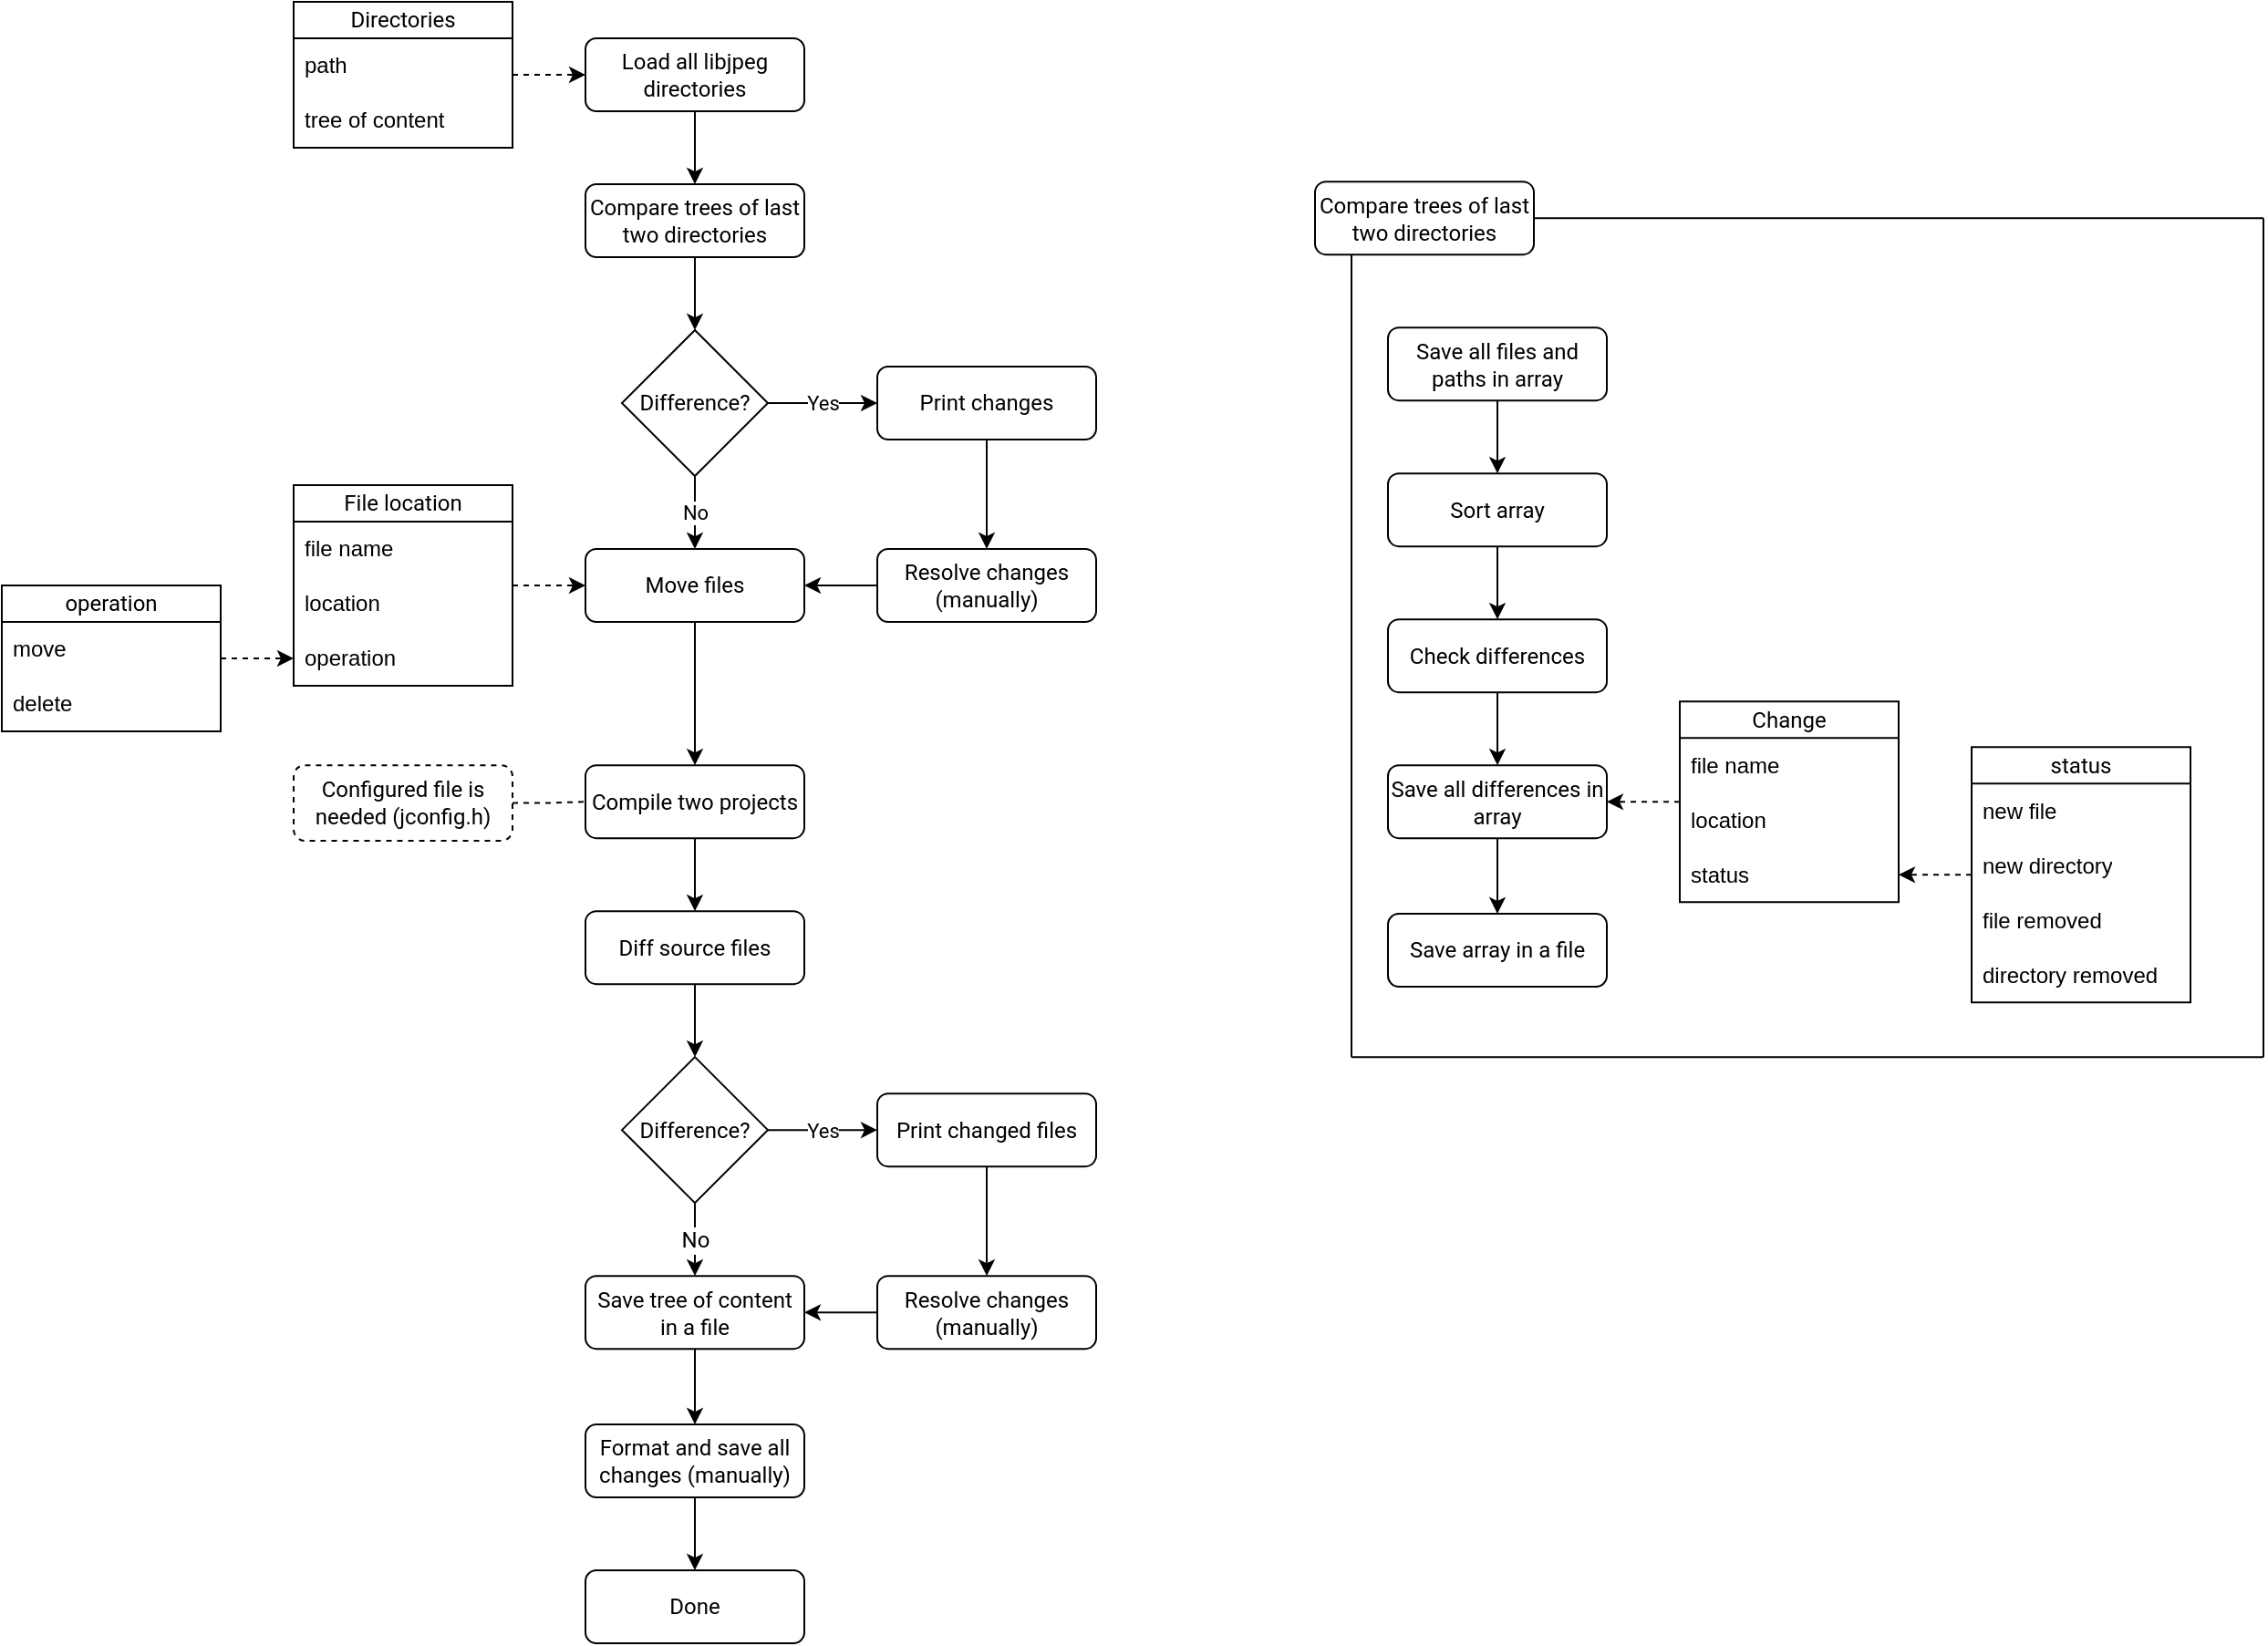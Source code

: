 <mxfile version="24.6.4" type="github">
  <diagram name="Page-1" id="9GNOP1papJ0DBAOT-mjX">
    <mxGraphModel dx="2876" dy="1114" grid="1" gridSize="10" guides="1" tooltips="1" connect="1" arrows="1" fold="1" page="1" pageScale="1" pageWidth="827" pageHeight="1169" math="0" shadow="0">
      <root>
        <mxCell id="0" />
        <mxCell id="1" parent="0" />
        <mxCell id="f2yBBCpayn5oFeo3ENTH-11" style="edgeStyle=orthogonalEdgeStyle;rounded=0;orthogonalLoop=1;jettySize=auto;html=1;entryX=0.5;entryY=0;entryDx=0;entryDy=0;fontFamily=Roboto;fontSource=https%3A%2F%2Ffonts.googleapis.com%2Fcss%3Ffamily%3DRoboto;" edge="1" parent="1" source="f2yBBCpayn5oFeo3ENTH-1" target="f2yBBCpayn5oFeo3ENTH-10">
          <mxGeometry relative="1" as="geometry" />
        </mxCell>
        <mxCell id="f2yBBCpayn5oFeo3ENTH-1" value="Load all libjpeg directories" style="rounded=1;whiteSpace=wrap;html=1;fontFamily=Roboto;fontSource=https%3A%2F%2Ffonts.googleapis.com%2Fcss%3Ffamily%3DRoboto;" vertex="1" parent="1">
          <mxGeometry x="280" y="160" width="120" height="40" as="geometry" />
        </mxCell>
        <mxCell id="f2yBBCpayn5oFeo3ENTH-9" style="edgeStyle=orthogonalEdgeStyle;rounded=0;orthogonalLoop=1;jettySize=auto;html=1;entryX=0;entryY=0.5;entryDx=0;entryDy=0;dashed=1;fontFamily=Roboto;fontSource=https%3A%2F%2Ffonts.googleapis.com%2Fcss%3Ffamily%3DRoboto;" edge="1" parent="1" source="f2yBBCpayn5oFeo3ENTH-2" target="f2yBBCpayn5oFeo3ENTH-1">
          <mxGeometry relative="1" as="geometry" />
        </mxCell>
        <mxCell id="f2yBBCpayn5oFeo3ENTH-2" value="Directories" style="swimlane;fontStyle=0;childLayout=stackLayout;horizontal=1;startSize=20;horizontalStack=0;resizeParent=1;resizeParentMax=0;resizeLast=0;collapsible=1;marginBottom=0;whiteSpace=wrap;html=1;fontFamily=Roboto;fontSource=https%3A%2F%2Ffonts.googleapis.com%2Fcss%3Ffamily%3DRoboto;" vertex="1" parent="1">
          <mxGeometry x="120" y="140" width="120" height="80" as="geometry" />
        </mxCell>
        <mxCell id="f2yBBCpayn5oFeo3ENTH-3" value="path" style="text;strokeColor=none;fillColor=none;align=left;verticalAlign=middle;spacingLeft=4;spacingRight=4;overflow=hidden;points=[[0,0.5],[1,0.5]];portConstraint=eastwest;rotatable=0;whiteSpace=wrap;html=1;" vertex="1" parent="f2yBBCpayn5oFeo3ENTH-2">
          <mxGeometry y="20" width="120" height="30" as="geometry" />
        </mxCell>
        <mxCell id="f2yBBCpayn5oFeo3ENTH-8" value="tree of content" style="text;strokeColor=none;fillColor=none;align=left;verticalAlign=middle;spacingLeft=4;spacingRight=4;overflow=hidden;points=[[0,0.5],[1,0.5]];portConstraint=eastwest;rotatable=0;whiteSpace=wrap;html=1;" vertex="1" parent="f2yBBCpayn5oFeo3ENTH-2">
          <mxGeometry y="50" width="120" height="30" as="geometry" />
        </mxCell>
        <mxCell id="f2yBBCpayn5oFeo3ENTH-13" style="edgeStyle=orthogonalEdgeStyle;rounded=0;orthogonalLoop=1;jettySize=auto;html=1;entryX=0.5;entryY=0;entryDx=0;entryDy=0;fontFamily=Roboto;fontSource=https%3A%2F%2Ffonts.googleapis.com%2Fcss%3Ffamily%3DRoboto;" edge="1" parent="1" source="f2yBBCpayn5oFeo3ENTH-10" target="f2yBBCpayn5oFeo3ENTH-12">
          <mxGeometry relative="1" as="geometry" />
        </mxCell>
        <mxCell id="f2yBBCpayn5oFeo3ENTH-10" value="Compare trees of last two directories" style="rounded=1;whiteSpace=wrap;html=1;fontFamily=Roboto;fontSource=https%3A%2F%2Ffonts.googleapis.com%2Fcss%3Ffamily%3DRoboto;" vertex="1" parent="1">
          <mxGeometry x="280" y="240" width="120" height="40" as="geometry" />
        </mxCell>
        <mxCell id="f2yBBCpayn5oFeo3ENTH-15" value="Yes" style="edgeStyle=orthogonalEdgeStyle;rounded=0;orthogonalLoop=1;jettySize=auto;html=1;entryX=0;entryY=0.5;entryDx=0;entryDy=0;fontFamily=Roboto;fontSource=https%3A%2F%2Ffonts.googleapis.com%2Fcss%3Ffamily%3DRoboto;" edge="1" parent="1" source="f2yBBCpayn5oFeo3ENTH-12" target="f2yBBCpayn5oFeo3ENTH-14">
          <mxGeometry relative="1" as="geometry" />
        </mxCell>
        <mxCell id="f2yBBCpayn5oFeo3ENTH-17" value="No" style="edgeStyle=orthogonalEdgeStyle;rounded=0;orthogonalLoop=1;jettySize=auto;html=1;entryX=0.5;entryY=0;entryDx=0;entryDy=0;fontFamily=Roboto;fontSource=https%3A%2F%2Ffonts.googleapis.com%2Fcss%3Ffamily%3DRoboto;" edge="1" parent="1" source="f2yBBCpayn5oFeo3ENTH-12" target="f2yBBCpayn5oFeo3ENTH-16">
          <mxGeometry relative="1" as="geometry" />
        </mxCell>
        <mxCell id="f2yBBCpayn5oFeo3ENTH-12" value="Difference?" style="rhombus;whiteSpace=wrap;html=1;fontFamily=Roboto;fontSource=https%3A%2F%2Ffonts.googleapis.com%2Fcss%3Ffamily%3DRoboto;" vertex="1" parent="1">
          <mxGeometry x="300" y="320" width="80" height="80" as="geometry" />
        </mxCell>
        <mxCell id="f2yBBCpayn5oFeo3ENTH-32" style="edgeStyle=orthogonalEdgeStyle;rounded=0;orthogonalLoop=1;jettySize=auto;html=1;entryX=0.5;entryY=0;entryDx=0;entryDy=0;fontFamily=Roboto;fontSource=https%3A%2F%2Ffonts.googleapis.com%2Fcss%3Ffamily%3DRoboto;fontSize=12;fontColor=default;" edge="1" parent="1" source="f2yBBCpayn5oFeo3ENTH-14" target="f2yBBCpayn5oFeo3ENTH-31">
          <mxGeometry relative="1" as="geometry" />
        </mxCell>
        <mxCell id="f2yBBCpayn5oFeo3ENTH-14" value="Print changes" style="rounded=1;whiteSpace=wrap;html=1;fontFamily=Roboto;fontSource=https%3A%2F%2Ffonts.googleapis.com%2Fcss%3Ffamily%3DRoboto;" vertex="1" parent="1">
          <mxGeometry x="440" y="340" width="120" height="40" as="geometry" />
        </mxCell>
        <mxCell id="f2yBBCpayn5oFeo3ENTH-75" style="edgeStyle=orthogonalEdgeStyle;rounded=0;orthogonalLoop=1;jettySize=auto;html=1;entryX=0.5;entryY=0;entryDx=0;entryDy=0;fontFamily=Roboto;fontSource=https%3A%2F%2Ffonts.googleapis.com%2Fcss%3Ffamily%3DRoboto;fontSize=12;fontColor=default;" edge="1" parent="1" source="f2yBBCpayn5oFeo3ENTH-16" target="f2yBBCpayn5oFeo3ENTH-74">
          <mxGeometry relative="1" as="geometry" />
        </mxCell>
        <mxCell id="f2yBBCpayn5oFeo3ENTH-16" value="Move files" style="rounded=1;whiteSpace=wrap;html=1;fontFamily=Roboto;fontSource=https%3A%2F%2Ffonts.googleapis.com%2Fcss%3Ffamily%3DRoboto;" vertex="1" parent="1">
          <mxGeometry x="280" y="440" width="120" height="40" as="geometry" />
        </mxCell>
        <mxCell id="f2yBBCpayn5oFeo3ENTH-22" style="edgeStyle=orthogonalEdgeStyle;rounded=0;orthogonalLoop=1;jettySize=auto;html=1;entryX=0;entryY=0.5;entryDx=0;entryDy=0;dashed=1;fontFamily=Roboto;fontSource=https%3A%2F%2Ffonts.googleapis.com%2Fcss%3Ffamily%3DRoboto;" edge="1" parent="1" source="f2yBBCpayn5oFeo3ENTH-18" target="f2yBBCpayn5oFeo3ENTH-16">
          <mxGeometry relative="1" as="geometry" />
        </mxCell>
        <mxCell id="f2yBBCpayn5oFeo3ENTH-18" value="File location" style="swimlane;fontStyle=0;childLayout=stackLayout;horizontal=1;startSize=20;horizontalStack=0;resizeParent=1;resizeParentMax=0;resizeLast=0;collapsible=1;marginBottom=0;whiteSpace=wrap;html=1;fontFamily=Roboto;fontSource=https%3A%2F%2Ffonts.googleapis.com%2Fcss%3Ffamily%3DRoboto;" vertex="1" parent="1">
          <mxGeometry x="120" y="405" width="120" height="110" as="geometry" />
        </mxCell>
        <mxCell id="f2yBBCpayn5oFeo3ENTH-19" value="file name" style="text;strokeColor=none;fillColor=none;align=left;verticalAlign=middle;spacingLeft=4;spacingRight=4;overflow=hidden;points=[[0,0.5],[1,0.5]];portConstraint=eastwest;rotatable=0;whiteSpace=wrap;html=1;" vertex="1" parent="f2yBBCpayn5oFeo3ENTH-18">
          <mxGeometry y="20" width="120" height="30" as="geometry" />
        </mxCell>
        <mxCell id="f2yBBCpayn5oFeo3ENTH-20" value="location" style="text;strokeColor=none;fillColor=none;align=left;verticalAlign=middle;spacingLeft=4;spacingRight=4;overflow=hidden;points=[[0,0.5],[1,0.5]];portConstraint=eastwest;rotatable=0;whiteSpace=wrap;html=1;" vertex="1" parent="f2yBBCpayn5oFeo3ENTH-18">
          <mxGeometry y="50" width="120" height="30" as="geometry" />
        </mxCell>
        <mxCell id="f2yBBCpayn5oFeo3ENTH-21" value="operation" style="text;strokeColor=none;fillColor=none;align=left;verticalAlign=middle;spacingLeft=4;spacingRight=4;overflow=hidden;points=[[0,0.5],[1,0.5]];portConstraint=eastwest;rotatable=0;whiteSpace=wrap;html=1;" vertex="1" parent="f2yBBCpayn5oFeo3ENTH-18">
          <mxGeometry y="80" width="120" height="30" as="geometry" />
        </mxCell>
        <mxCell id="f2yBBCpayn5oFeo3ENTH-26" style="edgeStyle=orthogonalEdgeStyle;rounded=0;orthogonalLoop=1;jettySize=auto;html=1;entryX=0.5;entryY=0;entryDx=0;entryDy=0;fontFamily=Roboto;fontSource=https%3A%2F%2Ffonts.googleapis.com%2Fcss%3Ffamily%3DRoboto;" edge="1" parent="1" source="f2yBBCpayn5oFeo3ENTH-23" target="f2yBBCpayn5oFeo3ENTH-25">
          <mxGeometry relative="1" as="geometry" />
        </mxCell>
        <mxCell id="f2yBBCpayn5oFeo3ENTH-23" value="Diff source files" style="rounded=1;whiteSpace=wrap;html=1;fontFamily=Roboto;fontSource=https%3A%2F%2Ffonts.googleapis.com%2Fcss%3Ffamily%3DRoboto;" vertex="1" parent="1">
          <mxGeometry x="280" y="638.57" width="120" height="40" as="geometry" />
        </mxCell>
        <mxCell id="f2yBBCpayn5oFeo3ENTH-28" value="Yes" style="edgeStyle=orthogonalEdgeStyle;rounded=0;orthogonalLoop=1;jettySize=auto;html=1;entryX=0;entryY=0.5;entryDx=0;entryDy=0;fontFamily=Roboto;fontSource=https%3A%2F%2Ffonts.googleapis.com%2Fcss%3Ffamily%3DRoboto;" edge="1" parent="1" source="f2yBBCpayn5oFeo3ENTH-25" target="f2yBBCpayn5oFeo3ENTH-27">
          <mxGeometry relative="1" as="geometry" />
        </mxCell>
        <mxCell id="f2yBBCpayn5oFeo3ENTH-71" value="No" style="edgeStyle=orthogonalEdgeStyle;rounded=0;orthogonalLoop=1;jettySize=auto;html=1;entryX=0.5;entryY=0;entryDx=0;entryDy=0;fontFamily=Roboto;fontSource=https%3A%2F%2Ffonts.googleapis.com%2Fcss%3Ffamily%3DRoboto;fontSize=12;fontColor=default;" edge="1" parent="1" source="f2yBBCpayn5oFeo3ENTH-25" target="f2yBBCpayn5oFeo3ENTH-70">
          <mxGeometry relative="1" as="geometry" />
        </mxCell>
        <mxCell id="f2yBBCpayn5oFeo3ENTH-25" value="Difference?" style="rhombus;whiteSpace=wrap;html=1;fontFamily=Roboto;fontSource=https%3A%2F%2Ffonts.googleapis.com%2Fcss%3Ffamily%3DRoboto;" vertex="1" parent="1">
          <mxGeometry x="300" y="718.57" width="80" height="80" as="geometry" />
        </mxCell>
        <mxCell id="f2yBBCpayn5oFeo3ENTH-35" style="edgeStyle=orthogonalEdgeStyle;rounded=0;orthogonalLoop=1;jettySize=auto;html=1;entryX=0.5;entryY=0;entryDx=0;entryDy=0;fontFamily=Roboto;fontSource=https%3A%2F%2Ffonts.googleapis.com%2Fcss%3Ffamily%3DRoboto;fontSize=12;fontColor=default;" edge="1" parent="1" source="f2yBBCpayn5oFeo3ENTH-27" target="f2yBBCpayn5oFeo3ENTH-34">
          <mxGeometry relative="1" as="geometry" />
        </mxCell>
        <mxCell id="f2yBBCpayn5oFeo3ENTH-27" value="Print changed files" style="rounded=1;whiteSpace=wrap;html=1;fontFamily=Roboto;fontSource=https%3A%2F%2Ffonts.googleapis.com%2Fcss%3Ffamily%3DRoboto;" vertex="1" parent="1">
          <mxGeometry x="440" y="738.57" width="120" height="40" as="geometry" />
        </mxCell>
        <mxCell id="f2yBBCpayn5oFeo3ENTH-29" value="Done" style="rounded=1;whiteSpace=wrap;html=1;fontFamily=Roboto;fontSource=https%3A%2F%2Ffonts.googleapis.com%2Fcss%3Ffamily%3DRoboto;" vertex="1" parent="1">
          <mxGeometry x="280" y="1000.0" width="120" height="40" as="geometry" />
        </mxCell>
        <mxCell id="f2yBBCpayn5oFeo3ENTH-33" style="edgeStyle=orthogonalEdgeStyle;rounded=0;orthogonalLoop=1;jettySize=auto;html=1;fontFamily=Roboto;fontSource=https%3A%2F%2Ffonts.googleapis.com%2Fcss%3Ffamily%3DRoboto;fontSize=12;fontColor=default;" edge="1" parent="1" source="f2yBBCpayn5oFeo3ENTH-31" target="f2yBBCpayn5oFeo3ENTH-16">
          <mxGeometry relative="1" as="geometry" />
        </mxCell>
        <mxCell id="f2yBBCpayn5oFeo3ENTH-31" value="Resolve changes (manually)" style="rounded=1;whiteSpace=wrap;html=1;fontFamily=Roboto;fontSource=https%3A%2F%2Ffonts.googleapis.com%2Fcss%3Ffamily%3DRoboto;" vertex="1" parent="1">
          <mxGeometry x="440" y="440" width="120" height="40" as="geometry" />
        </mxCell>
        <mxCell id="f2yBBCpayn5oFeo3ENTH-72" style="edgeStyle=orthogonalEdgeStyle;rounded=0;orthogonalLoop=1;jettySize=auto;html=1;entryX=1;entryY=0.5;entryDx=0;entryDy=0;fontFamily=Roboto;fontSource=https%3A%2F%2Ffonts.googleapis.com%2Fcss%3Ffamily%3DRoboto;fontSize=12;fontColor=default;" edge="1" parent="1" source="f2yBBCpayn5oFeo3ENTH-34" target="f2yBBCpayn5oFeo3ENTH-70">
          <mxGeometry relative="1" as="geometry" />
        </mxCell>
        <mxCell id="f2yBBCpayn5oFeo3ENTH-34" value="Resolve changes (manually)" style="rounded=1;whiteSpace=wrap;html=1;fontFamily=Roboto;fontSource=https%3A%2F%2Ffonts.googleapis.com%2Fcss%3Ffamily%3DRoboto;" vertex="1" parent="1">
          <mxGeometry x="440" y="838.57" width="120" height="40" as="geometry" />
        </mxCell>
        <mxCell id="f2yBBCpayn5oFeo3ENTH-37" value="Compare trees of last two directories" style="rounded=1;whiteSpace=wrap;html=1;fontFamily=Roboto;fontSource=https%3A%2F%2Ffonts.googleapis.com%2Fcss%3Ffamily%3DRoboto;" vertex="1" parent="1">
          <mxGeometry x="680" y="238.57" width="120" height="40" as="geometry" />
        </mxCell>
        <mxCell id="f2yBBCpayn5oFeo3ENTH-53" style="edgeStyle=orthogonalEdgeStyle;rounded=0;orthogonalLoop=1;jettySize=auto;html=1;entryX=0.5;entryY=0;entryDx=0;entryDy=0;fontFamily=Roboto;fontSource=https%3A%2F%2Ffonts.googleapis.com%2Fcss%3Ffamily%3DRoboto;fontSize=12;fontColor=default;" edge="1" parent="1" source="f2yBBCpayn5oFeo3ENTH-38" target="f2yBBCpayn5oFeo3ENTH-39">
          <mxGeometry relative="1" as="geometry" />
        </mxCell>
        <mxCell id="f2yBBCpayn5oFeo3ENTH-38" value="Save all files and paths in array" style="rounded=1;whiteSpace=wrap;html=1;fontFamily=Roboto;fontSource=https%3A%2F%2Ffonts.googleapis.com%2Fcss%3Ffamily%3DRoboto;" vertex="1" parent="1">
          <mxGeometry x="720" y="318.57" width="120" height="40" as="geometry" />
        </mxCell>
        <mxCell id="f2yBBCpayn5oFeo3ENTH-54" style="edgeStyle=orthogonalEdgeStyle;rounded=0;orthogonalLoop=1;jettySize=auto;html=1;entryX=0.5;entryY=0;entryDx=0;entryDy=0;fontFamily=Roboto;fontSource=https%3A%2F%2Ffonts.googleapis.com%2Fcss%3Ffamily%3DRoboto;fontSize=12;fontColor=default;" edge="1" parent="1" source="f2yBBCpayn5oFeo3ENTH-39" target="f2yBBCpayn5oFeo3ENTH-40">
          <mxGeometry relative="1" as="geometry" />
        </mxCell>
        <mxCell id="f2yBBCpayn5oFeo3ENTH-39" value="Sort array" style="rounded=1;whiteSpace=wrap;html=1;fontFamily=Roboto;fontSource=https%3A%2F%2Ffonts.googleapis.com%2Fcss%3Ffamily%3DRoboto;" vertex="1" parent="1">
          <mxGeometry x="720" y="398.57" width="120" height="40" as="geometry" />
        </mxCell>
        <mxCell id="f2yBBCpayn5oFeo3ENTH-55" style="edgeStyle=orthogonalEdgeStyle;rounded=0;orthogonalLoop=1;jettySize=auto;html=1;entryX=0.5;entryY=0;entryDx=0;entryDy=0;fontFamily=Roboto;fontSource=https%3A%2F%2Ffonts.googleapis.com%2Fcss%3Ffamily%3DRoboto;fontSize=12;fontColor=default;" edge="1" parent="1" source="f2yBBCpayn5oFeo3ENTH-40" target="f2yBBCpayn5oFeo3ENTH-41">
          <mxGeometry relative="1" as="geometry" />
        </mxCell>
        <mxCell id="f2yBBCpayn5oFeo3ENTH-40" value="Check differences" style="rounded=1;whiteSpace=wrap;html=1;fontFamily=Roboto;fontSource=https%3A%2F%2Ffonts.googleapis.com%2Fcss%3Ffamily%3DRoboto;" vertex="1" parent="1">
          <mxGeometry x="720" y="478.57" width="120" height="40" as="geometry" />
        </mxCell>
        <mxCell id="f2yBBCpayn5oFeo3ENTH-64" style="edgeStyle=orthogonalEdgeStyle;rounded=0;orthogonalLoop=1;jettySize=auto;html=1;entryX=0.5;entryY=0;entryDx=0;entryDy=0;fontFamily=Roboto;fontSource=https%3A%2F%2Ffonts.googleapis.com%2Fcss%3Ffamily%3DRoboto;fontSize=12;fontColor=default;" edge="1" parent="1" source="f2yBBCpayn5oFeo3ENTH-41" target="f2yBBCpayn5oFeo3ENTH-63">
          <mxGeometry relative="1" as="geometry" />
        </mxCell>
        <mxCell id="f2yBBCpayn5oFeo3ENTH-41" value="Save all differences in array" style="rounded=1;whiteSpace=wrap;html=1;fontFamily=Roboto;fontSource=https%3A%2F%2Ffonts.googleapis.com%2Fcss%3Ffamily%3DRoboto;" vertex="1" parent="1">
          <mxGeometry x="720" y="558.57" width="120" height="40" as="geometry" />
        </mxCell>
        <mxCell id="f2yBBCpayn5oFeo3ENTH-51" style="edgeStyle=orthogonalEdgeStyle;rounded=0;orthogonalLoop=1;jettySize=auto;html=1;entryX=1;entryY=0.5;entryDx=0;entryDy=0;fontFamily=Roboto;fontSource=https%3A%2F%2Ffonts.googleapis.com%2Fcss%3Ffamily%3DRoboto;fontSize=12;fontColor=default;dashed=1;" edge="1" parent="1" source="f2yBBCpayn5oFeo3ENTH-42" target="f2yBBCpayn5oFeo3ENTH-41">
          <mxGeometry relative="1" as="geometry" />
        </mxCell>
        <mxCell id="f2yBBCpayn5oFeo3ENTH-42" value="Change" style="swimlane;fontStyle=0;childLayout=stackLayout;horizontal=1;startSize=20;horizontalStack=0;resizeParent=1;resizeParentMax=0;resizeLast=0;collapsible=1;marginBottom=0;whiteSpace=wrap;html=1;fontFamily=Roboto;fontSource=https%3A%2F%2Ffonts.googleapis.com%2Fcss%3Ffamily%3DRoboto;" vertex="1" parent="1">
          <mxGeometry x="880" y="523.57" width="120" height="110" as="geometry" />
        </mxCell>
        <mxCell id="f2yBBCpayn5oFeo3ENTH-43" value="file name" style="text;strokeColor=none;fillColor=none;align=left;verticalAlign=middle;spacingLeft=4;spacingRight=4;overflow=hidden;points=[[0,0.5],[1,0.5]];portConstraint=eastwest;rotatable=0;whiteSpace=wrap;html=1;" vertex="1" parent="f2yBBCpayn5oFeo3ENTH-42">
          <mxGeometry y="20" width="120" height="30" as="geometry" />
        </mxCell>
        <mxCell id="f2yBBCpayn5oFeo3ENTH-44" value="location" style="text;strokeColor=none;fillColor=none;align=left;verticalAlign=middle;spacingLeft=4;spacingRight=4;overflow=hidden;points=[[0,0.5],[1,0.5]];portConstraint=eastwest;rotatable=0;whiteSpace=wrap;html=1;" vertex="1" parent="f2yBBCpayn5oFeo3ENTH-42">
          <mxGeometry y="50" width="120" height="30" as="geometry" />
        </mxCell>
        <mxCell id="f2yBBCpayn5oFeo3ENTH-45" value="status" style="text;strokeColor=none;fillColor=none;align=left;verticalAlign=middle;spacingLeft=4;spacingRight=4;overflow=hidden;points=[[0,0.5],[1,0.5]];portConstraint=eastwest;rotatable=0;whiteSpace=wrap;html=1;" vertex="1" parent="f2yBBCpayn5oFeo3ENTH-42">
          <mxGeometry y="80" width="120" height="30" as="geometry" />
        </mxCell>
        <mxCell id="f2yBBCpayn5oFeo3ENTH-52" style="edgeStyle=orthogonalEdgeStyle;rounded=0;orthogonalLoop=1;jettySize=auto;html=1;fontFamily=Roboto;fontSource=https%3A%2F%2Ffonts.googleapis.com%2Fcss%3Ffamily%3DRoboto;fontSize=12;fontColor=default;dashed=1;" edge="1" parent="1" source="f2yBBCpayn5oFeo3ENTH-46" target="f2yBBCpayn5oFeo3ENTH-45">
          <mxGeometry relative="1" as="geometry" />
        </mxCell>
        <mxCell id="f2yBBCpayn5oFeo3ENTH-46" value="status" style="swimlane;fontStyle=0;childLayout=stackLayout;horizontal=1;startSize=20;horizontalStack=0;resizeParent=1;resizeParentMax=0;resizeLast=0;collapsible=1;marginBottom=0;whiteSpace=wrap;html=1;fontFamily=Roboto;fontSource=https%3A%2F%2Ffonts.googleapis.com%2Fcss%3Ffamily%3DRoboto;" vertex="1" parent="1">
          <mxGeometry x="1040" y="548.57" width="120" height="140" as="geometry" />
        </mxCell>
        <mxCell id="f2yBBCpayn5oFeo3ENTH-47" value="new file" style="text;strokeColor=none;fillColor=none;align=left;verticalAlign=middle;spacingLeft=4;spacingRight=4;overflow=hidden;points=[[0,0.5],[1,0.5]];portConstraint=eastwest;rotatable=0;whiteSpace=wrap;html=1;" vertex="1" parent="f2yBBCpayn5oFeo3ENTH-46">
          <mxGeometry y="20" width="120" height="30" as="geometry" />
        </mxCell>
        <mxCell id="f2yBBCpayn5oFeo3ENTH-48" value="new directory" style="text;strokeColor=none;fillColor=none;align=left;verticalAlign=middle;spacingLeft=4;spacingRight=4;overflow=hidden;points=[[0,0.5],[1,0.5]];portConstraint=eastwest;rotatable=0;whiteSpace=wrap;html=1;" vertex="1" parent="f2yBBCpayn5oFeo3ENTH-46">
          <mxGeometry y="50" width="120" height="30" as="geometry" />
        </mxCell>
        <mxCell id="f2yBBCpayn5oFeo3ENTH-49" value="file removed" style="text;strokeColor=none;fillColor=none;align=left;verticalAlign=middle;spacingLeft=4;spacingRight=4;overflow=hidden;points=[[0,0.5],[1,0.5]];portConstraint=eastwest;rotatable=0;whiteSpace=wrap;html=1;" vertex="1" parent="f2yBBCpayn5oFeo3ENTH-46">
          <mxGeometry y="80" width="120" height="30" as="geometry" />
        </mxCell>
        <mxCell id="f2yBBCpayn5oFeo3ENTH-50" value="directory removed" style="text;strokeColor=none;fillColor=none;align=left;verticalAlign=middle;spacingLeft=4;spacingRight=4;overflow=hidden;points=[[0,0.5],[1,0.5]];portConstraint=eastwest;rotatable=0;whiteSpace=wrap;html=1;" vertex="1" parent="f2yBBCpayn5oFeo3ENTH-46">
          <mxGeometry y="110" width="120" height="30" as="geometry" />
        </mxCell>
        <mxCell id="f2yBBCpayn5oFeo3ENTH-58" value="" style="endArrow=none;html=1;rounded=0;fontFamily=Roboto;fontSource=https%3A%2F%2Ffonts.googleapis.com%2Fcss%3Ffamily%3DRoboto;fontSize=12;fontColor=default;" edge="1" parent="1">
          <mxGeometry width="50" height="50" relative="1" as="geometry">
            <mxPoint x="700" y="718.57" as="sourcePoint" />
            <mxPoint x="700" y="278.57" as="targetPoint" />
          </mxGeometry>
        </mxCell>
        <mxCell id="f2yBBCpayn5oFeo3ENTH-59" value="" style="endArrow=none;html=1;rounded=0;fontFamily=Roboto;fontSource=https%3A%2F%2Ffonts.googleapis.com%2Fcss%3Ffamily%3DRoboto;fontSize=12;fontColor=default;" edge="1" parent="1">
          <mxGeometry width="50" height="50" relative="1" as="geometry">
            <mxPoint x="1200" y="718.57" as="sourcePoint" />
            <mxPoint x="1200" y="258.57" as="targetPoint" />
          </mxGeometry>
        </mxCell>
        <mxCell id="f2yBBCpayn5oFeo3ENTH-60" value="" style="endArrow=none;html=1;rounded=0;fontFamily=Roboto;fontSource=https%3A%2F%2Ffonts.googleapis.com%2Fcss%3Ffamily%3DRoboto;fontSize=12;fontColor=default;" edge="1" parent="1">
          <mxGeometry width="50" height="50" relative="1" as="geometry">
            <mxPoint x="800" y="258.57" as="sourcePoint" />
            <mxPoint x="1200" y="258.57" as="targetPoint" />
          </mxGeometry>
        </mxCell>
        <mxCell id="f2yBBCpayn5oFeo3ENTH-61" value="" style="endArrow=none;html=1;rounded=0;fontFamily=Roboto;fontSource=https%3A%2F%2Ffonts.googleapis.com%2Fcss%3Ffamily%3DRoboto;fontSize=12;fontColor=default;" edge="1" parent="1">
          <mxGeometry width="50" height="50" relative="1" as="geometry">
            <mxPoint x="700" y="718.57" as="sourcePoint" />
            <mxPoint x="1200" y="718.57" as="targetPoint" />
          </mxGeometry>
        </mxCell>
        <mxCell id="f2yBBCpayn5oFeo3ENTH-63" value="Save array in a file" style="rounded=1;whiteSpace=wrap;html=1;fontFamily=Roboto;fontSource=https%3A%2F%2Ffonts.googleapis.com%2Fcss%3Ffamily%3DRoboto;" vertex="1" parent="1">
          <mxGeometry x="720" y="640" width="120" height="40" as="geometry" />
        </mxCell>
        <mxCell id="f2yBBCpayn5oFeo3ENTH-69" style="edgeStyle=orthogonalEdgeStyle;rounded=0;orthogonalLoop=1;jettySize=auto;html=1;entryX=0;entryY=0.5;entryDx=0;entryDy=0;fontFamily=Roboto;fontSource=https%3A%2F%2Ffonts.googleapis.com%2Fcss%3Ffamily%3DRoboto;fontSize=12;fontColor=default;dashed=1;" edge="1" parent="1" source="f2yBBCpayn5oFeo3ENTH-65" target="f2yBBCpayn5oFeo3ENTH-21">
          <mxGeometry relative="1" as="geometry" />
        </mxCell>
        <mxCell id="f2yBBCpayn5oFeo3ENTH-65" value="operation" style="swimlane;fontStyle=0;childLayout=stackLayout;horizontal=1;startSize=20;horizontalStack=0;resizeParent=1;resizeParentMax=0;resizeLast=0;collapsible=1;marginBottom=0;whiteSpace=wrap;html=1;fontFamily=Roboto;fontSource=https%3A%2F%2Ffonts.googleapis.com%2Fcss%3Ffamily%3DRoboto;" vertex="1" parent="1">
          <mxGeometry x="-40" y="460" width="120" height="80" as="geometry" />
        </mxCell>
        <mxCell id="f2yBBCpayn5oFeo3ENTH-66" value="move" style="text;strokeColor=none;fillColor=none;align=left;verticalAlign=middle;spacingLeft=4;spacingRight=4;overflow=hidden;points=[[0,0.5],[1,0.5]];portConstraint=eastwest;rotatable=0;whiteSpace=wrap;html=1;" vertex="1" parent="f2yBBCpayn5oFeo3ENTH-65">
          <mxGeometry y="20" width="120" height="30" as="geometry" />
        </mxCell>
        <mxCell id="f2yBBCpayn5oFeo3ENTH-67" value="delete" style="text;strokeColor=none;fillColor=none;align=left;verticalAlign=middle;spacingLeft=4;spacingRight=4;overflow=hidden;points=[[0,0.5],[1,0.5]];portConstraint=eastwest;rotatable=0;whiteSpace=wrap;html=1;" vertex="1" parent="f2yBBCpayn5oFeo3ENTH-65">
          <mxGeometry y="50" width="120" height="30" as="geometry" />
        </mxCell>
        <mxCell id="f2yBBCpayn5oFeo3ENTH-80" style="edgeStyle=orthogonalEdgeStyle;rounded=0;orthogonalLoop=1;jettySize=auto;html=1;entryX=0.5;entryY=0;entryDx=0;entryDy=0;fontFamily=Roboto;fontSource=https%3A%2F%2Ffonts.googleapis.com%2Fcss%3Ffamily%3DRoboto;fontSize=12;fontColor=default;" edge="1" parent="1" source="f2yBBCpayn5oFeo3ENTH-70" target="f2yBBCpayn5oFeo3ENTH-79">
          <mxGeometry relative="1" as="geometry" />
        </mxCell>
        <mxCell id="f2yBBCpayn5oFeo3ENTH-70" value="Save tree of content in a file" style="rounded=1;whiteSpace=wrap;html=1;fontFamily=Roboto;fontSource=https%3A%2F%2Ffonts.googleapis.com%2Fcss%3Ffamily%3DRoboto;" vertex="1" parent="1">
          <mxGeometry x="280" y="838.57" width="120" height="40" as="geometry" />
        </mxCell>
        <mxCell id="f2yBBCpayn5oFeo3ENTH-76" style="edgeStyle=orthogonalEdgeStyle;rounded=0;orthogonalLoop=1;jettySize=auto;html=1;entryX=0.5;entryY=0;entryDx=0;entryDy=0;fontFamily=Roboto;fontSource=https%3A%2F%2Ffonts.googleapis.com%2Fcss%3Ffamily%3DRoboto;fontSize=12;fontColor=default;" edge="1" parent="1" source="f2yBBCpayn5oFeo3ENTH-74" target="f2yBBCpayn5oFeo3ENTH-23">
          <mxGeometry relative="1" as="geometry" />
        </mxCell>
        <mxCell id="f2yBBCpayn5oFeo3ENTH-74" value="Compile two projects" style="rounded=1;whiteSpace=wrap;html=1;fontFamily=Roboto;fontSource=https%3A%2F%2Ffonts.googleapis.com%2Fcss%3Ffamily%3DRoboto;" vertex="1" parent="1">
          <mxGeometry x="280" y="558.57" width="120" height="40" as="geometry" />
        </mxCell>
        <mxCell id="f2yBBCpayn5oFeo3ENTH-78" style="edgeStyle=orthogonalEdgeStyle;rounded=0;orthogonalLoop=1;jettySize=auto;html=1;entryX=0;entryY=0.5;entryDx=0;entryDy=0;fontFamily=Roboto;fontSource=https%3A%2F%2Ffonts.googleapis.com%2Fcss%3Ffamily%3DRoboto;fontSize=12;fontColor=default;dashed=1;endArrow=none;endFill=0;" edge="1" parent="1" source="f2yBBCpayn5oFeo3ENTH-77" target="f2yBBCpayn5oFeo3ENTH-74">
          <mxGeometry relative="1" as="geometry" />
        </mxCell>
        <mxCell id="f2yBBCpayn5oFeo3ENTH-77" value="Configured file is needed (jconfig.h)" style="rounded=1;whiteSpace=wrap;html=1;strokeColor=default;align=center;verticalAlign=middle;fontFamily=Roboto;fontSource=https%3A%2F%2Ffonts.googleapis.com%2Fcss%3Ffamily%3DRoboto;fontSize=12;fontColor=default;fillColor=default;dashed=1;" vertex="1" parent="1">
          <mxGeometry x="120" y="558.57" width="120" height="41.43" as="geometry" />
        </mxCell>
        <mxCell id="f2yBBCpayn5oFeo3ENTH-81" style="edgeStyle=orthogonalEdgeStyle;rounded=0;orthogonalLoop=1;jettySize=auto;html=1;entryX=0.5;entryY=0;entryDx=0;entryDy=0;fontFamily=Roboto;fontSource=https%3A%2F%2Ffonts.googleapis.com%2Fcss%3Ffamily%3DRoboto;fontSize=12;fontColor=default;" edge="1" parent="1" source="f2yBBCpayn5oFeo3ENTH-79" target="f2yBBCpayn5oFeo3ENTH-29">
          <mxGeometry relative="1" as="geometry" />
        </mxCell>
        <mxCell id="f2yBBCpayn5oFeo3ENTH-79" value="Format and save all changes (manually)" style="rounded=1;whiteSpace=wrap;html=1;fontFamily=Roboto;fontSource=https%3A%2F%2Ffonts.googleapis.com%2Fcss%3Ffamily%3DRoboto;" vertex="1" parent="1">
          <mxGeometry x="280" y="920.0" width="120" height="40" as="geometry" />
        </mxCell>
      </root>
    </mxGraphModel>
  </diagram>
</mxfile>
